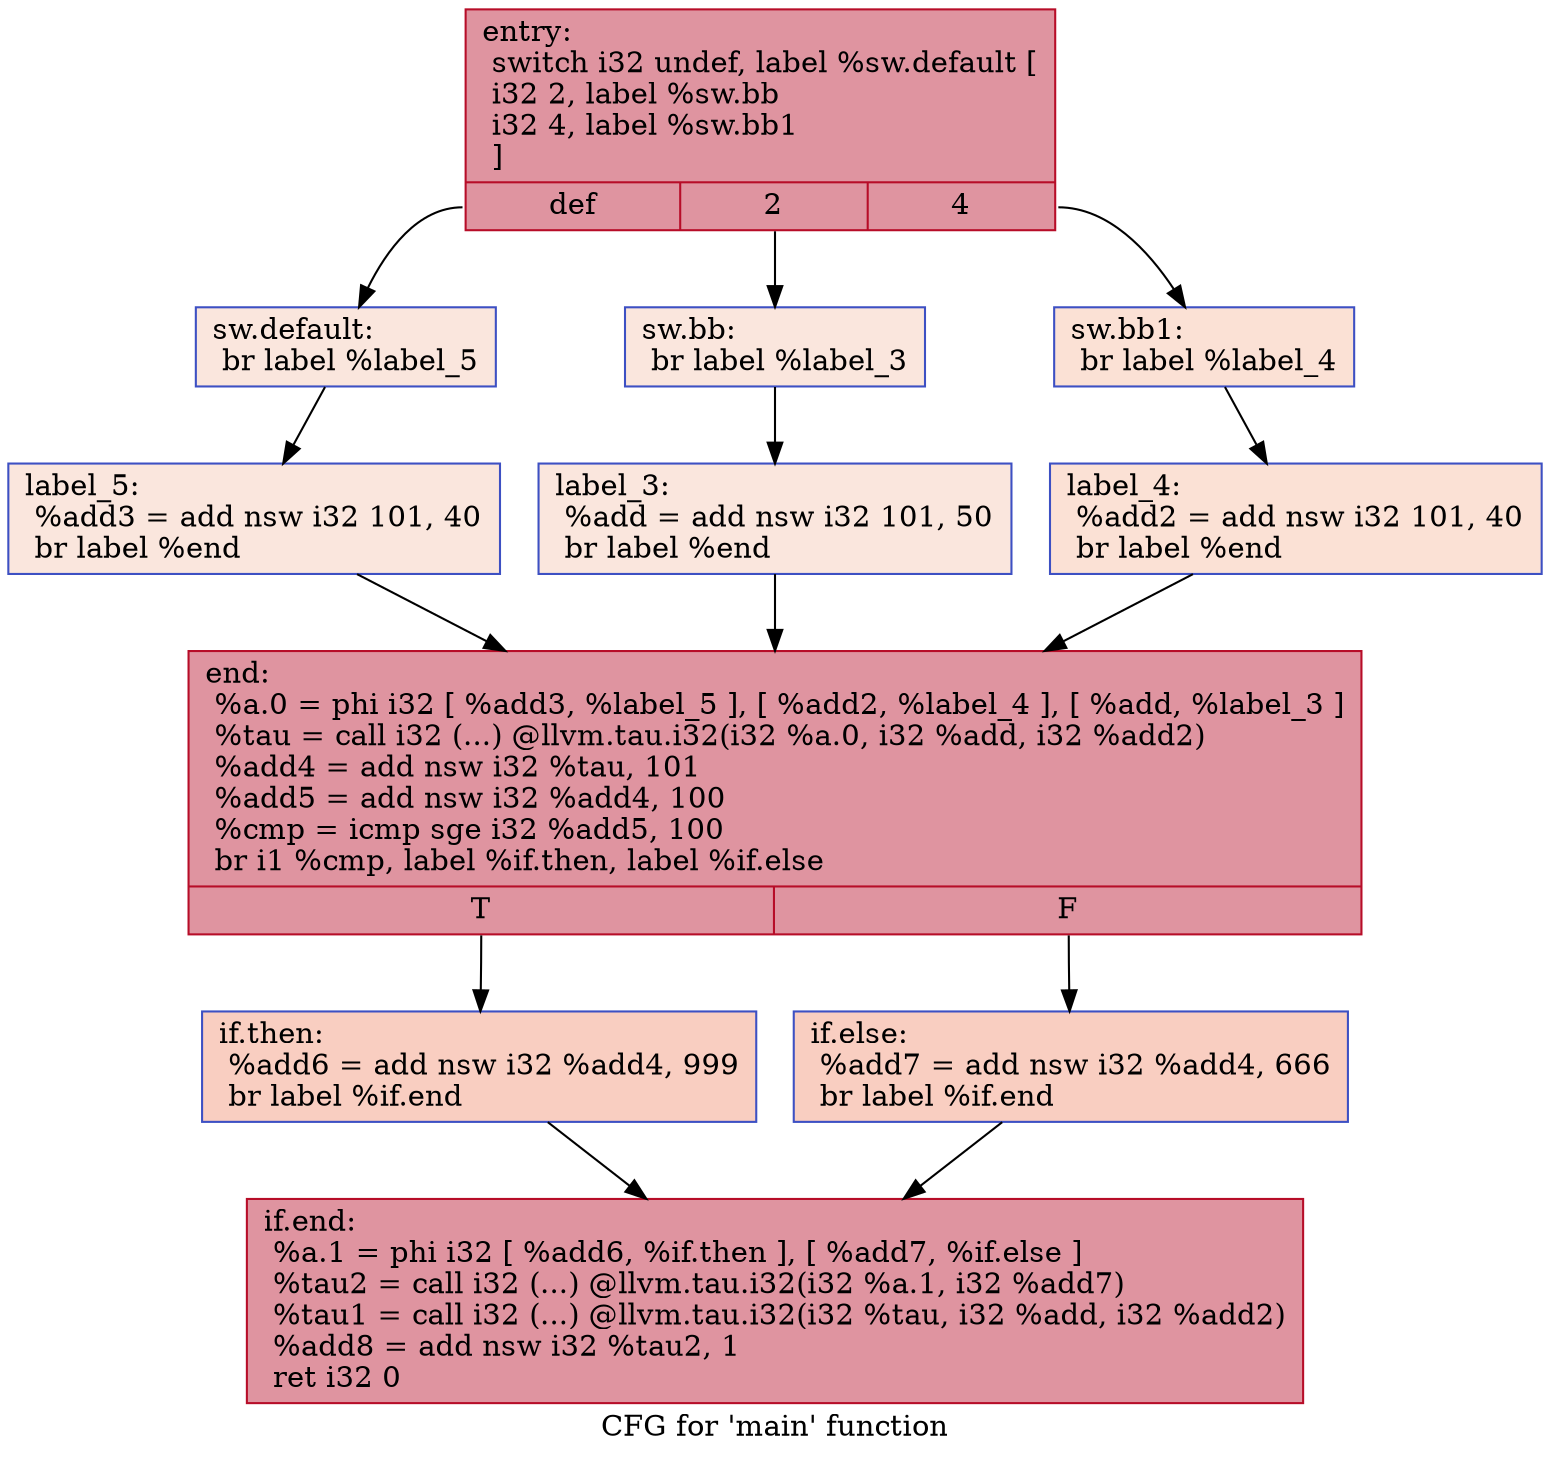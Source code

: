 digraph "CFG for 'main' function" {
	label="CFG for 'main' function";

	Node0x56322628e9a0 [shape=record,color="#b70d28ff", style=filled, fillcolor="#b70d2870",label="{entry:\l  switch i32 undef, label %sw.default [\l    i32 2, label %sw.bb\l    i32 4, label %sw.bb1\l  ]\l|{<s0>def|<s1>2|<s2>4}}"];
	Node0x56322628e9a0:s0 -> Node0x56322628ef00;
	Node0x56322628e9a0:s1 -> Node0x56322628ef80;
	Node0x56322628e9a0:s2 -> Node0x56322628f020;
	Node0x56322628ef80 [shape=record,color="#3d50c3ff", style=filled, fillcolor="#f3c7b170",label="{sw.bb:                                            \l  br label %label_3\l}"];
	Node0x56322628ef80 -> Node0x56322628f1b0;
	Node0x56322628f020 [shape=record,color="#3d50c3ff", style=filled, fillcolor="#f7bca170",label="{sw.bb1:                                           \l  br label %label_4\l}"];
	Node0x56322628f020 -> Node0x56322628f290;
	Node0x56322628ef00 [shape=record,color="#3d50c3ff", style=filled, fillcolor="#f3c7b170",label="{sw.default:                                       \l  br label %label_5\l}"];
	Node0x56322628ef00 -> Node0x56322628f370;
	Node0x56322628f1b0 [shape=record,color="#3d50c3ff", style=filled, fillcolor="#f3c7b170",label="{label_3:                                          \l  %add = add nsw i32 101, 50\l  br label %end\l}"];
	Node0x56322628f1b0 -> Node0x56322628f560;
	Node0x56322628f290 [shape=record,color="#3d50c3ff", style=filled, fillcolor="#f7bca170",label="{label_4:                                          \l  %add2 = add nsw i32 101, 40\l  br label %end\l}"];
	Node0x56322628f290 -> Node0x56322628f560;
	Node0x56322628f370 [shape=record,color="#3d50c3ff", style=filled, fillcolor="#f3c7b170",label="{label_5:                                          \l  %add3 = add nsw i32 101, 40\l  br label %end\l}"];
	Node0x56322628f370 -> Node0x56322628f560;
	Node0x56322628f560 [shape=record,color="#b70d28ff", style=filled, fillcolor="#b70d2870",label="{end:                                              \l  %a.0 = phi i32 [ %add3, %label_5 ], [ %add2, %label_4 ], [ %add, %label_3 ]\l  %tau = call i32 (...) @llvm.tau.i32(i32 %a.0, i32 %add, i32 %add2)\l  %add4 = add nsw i32 %tau, 101\l  %add5 = add nsw i32 %add4, 100\l  %cmp = icmp sge i32 %add5, 100\l  br i1 %cmp, label %if.then, label %if.else\l|{<s0>T|<s1>F}}"];
	Node0x56322628f560:s0 -> Node0x56322628feb0;
	Node0x56322628f560:s1 -> Node0x56322628ff20;
	Node0x56322628feb0 [shape=record,color="#3d50c3ff", style=filled, fillcolor="#f2907270",label="{if.then:                                          \l  %add6 = add nsw i32 %add4, 999\l  br label %if.end\l}"];
	Node0x56322628feb0 -> Node0x563226290120;
	Node0x56322628ff20 [shape=record,color="#3d50c3ff", style=filled, fillcolor="#f2907270",label="{if.else:                                          \l  %add7 = add nsw i32 %add4, 666\l  br label %if.end\l}"];
	Node0x56322628ff20 -> Node0x563226290120;
	Node0x563226290120 [shape=record,color="#b70d28ff", style=filled, fillcolor="#b70d2870",label="{if.end:                                           \l  %a.1 = phi i32 [ %add6, %if.then ], [ %add7, %if.else ]\l  %tau2 = call i32 (...) @llvm.tau.i32(i32 %a.1, i32 %add7)\l  %tau1 = call i32 (...) @llvm.tau.i32(i32 %tau, i32 %add, i32 %add2)\l  %add8 = add nsw i32 %tau2, 1\l  ret i32 0\l}"];
}
